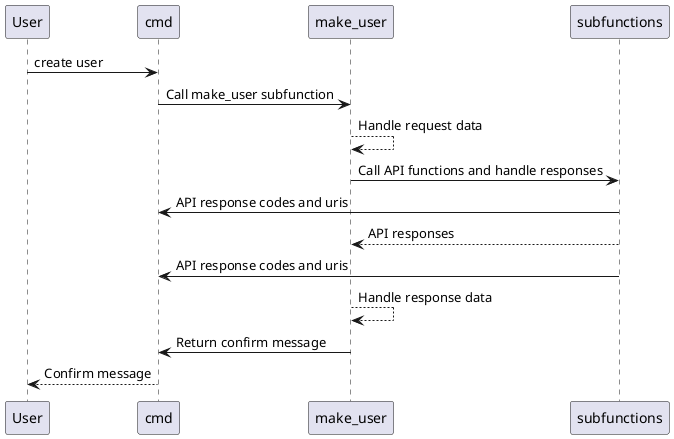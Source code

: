 @startuml
User -> cmd: create user
cmd -> make_user: Call make_user subfunction
make_user --> make_user: Handle request data
make_user -> subfunctions: Call API functions and handle responses
cmd <- subfunctions: API response codes and uris
make_user <-- subfunctions: API responses
cmd <- subfunctions: API response codes and uris
make_user --> make_user: Handle response data
cmd <- make_user: Return confirm message
User <-- cmd: Confirm message
@enduml